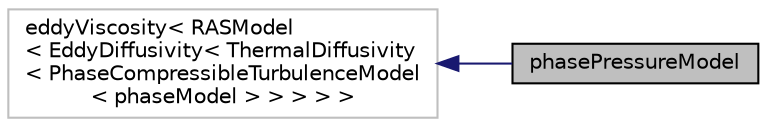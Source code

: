 digraph "phasePressureModel"
{
  bgcolor="transparent";
  edge [fontname="Helvetica",fontsize="10",labelfontname="Helvetica",labelfontsize="10"];
  node [fontname="Helvetica",fontsize="10",shape=record];
  rankdir="LR";
  Node0 [label="phasePressureModel",height=0.2,width=0.4,color="black", fillcolor="grey75", style="filled", fontcolor="black"];
  Node1 -> Node0 [dir="back",color="midnightblue",fontsize="10",style="solid",fontname="Helvetica"];
  Node1 [label="eddyViscosity\< RASModel\l\< EddyDiffusivity\< ThermalDiffusivity\l\< PhaseCompressibleTurbulenceModel\l\< phaseModel \> \> \> \> \>",height=0.2,width=0.4,color="grey75"];
}
